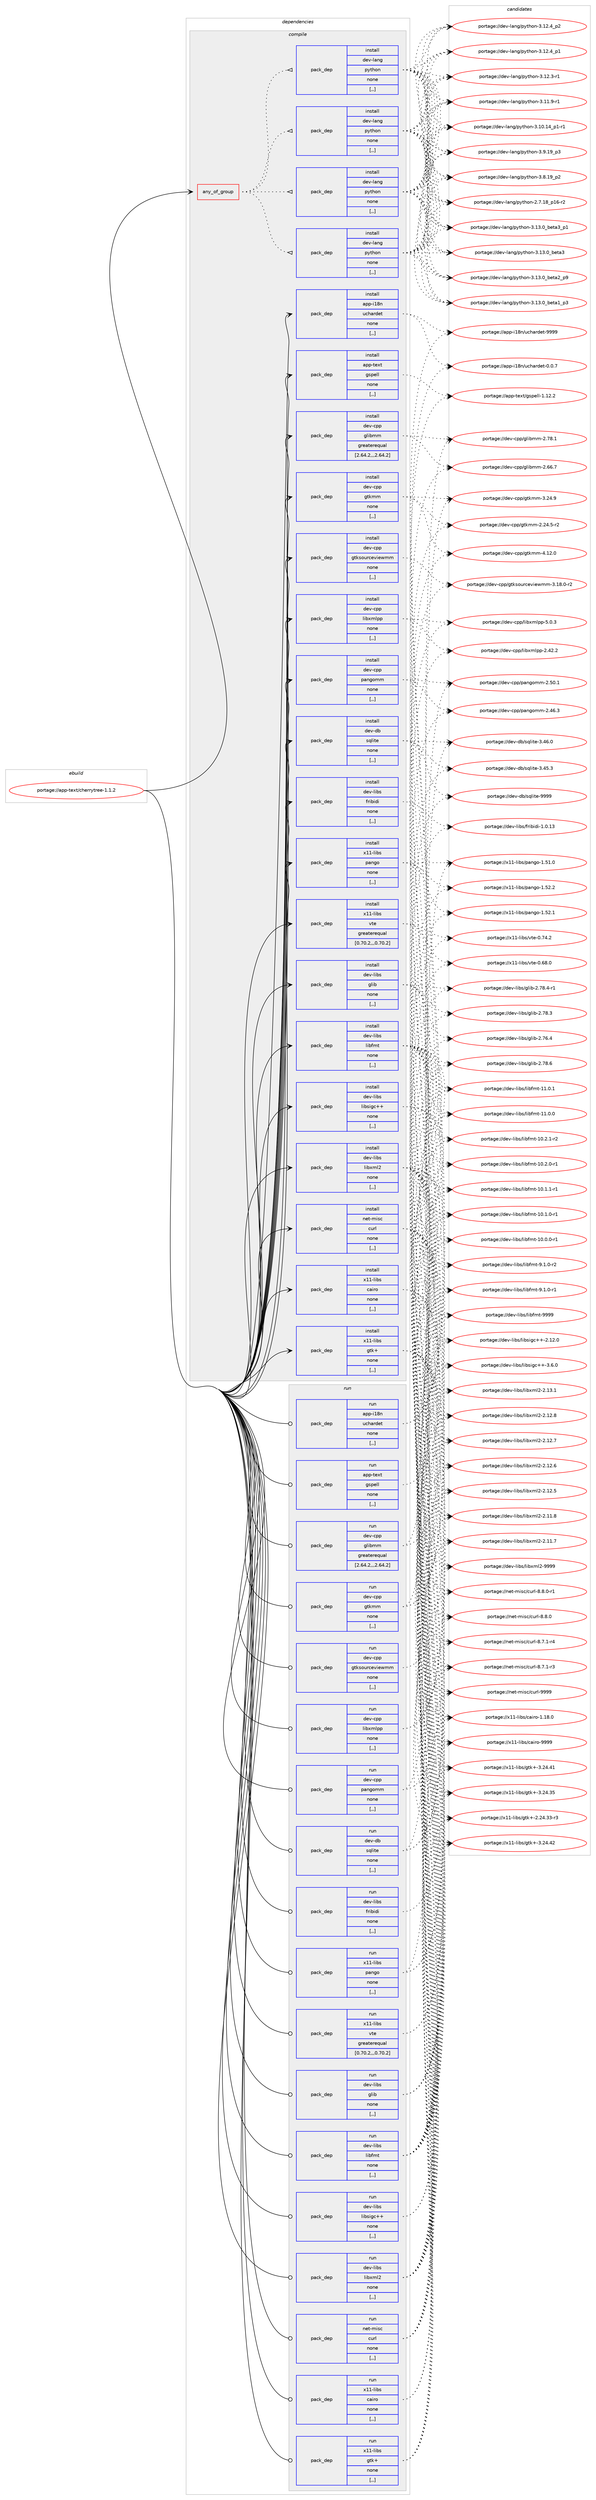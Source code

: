 digraph prolog {

# *************
# Graph options
# *************

newrank=true;
concentrate=true;
compound=true;
graph [rankdir=LR,fontname=Helvetica,fontsize=10,ranksep=1.5];#, ranksep=2.5, nodesep=0.2];
edge  [arrowhead=vee];
node  [fontname=Helvetica,fontsize=10];

# **********
# The ebuild
# **********

subgraph cluster_leftcol {
color=gray;
rank=same;
label=<<i>ebuild</i>>;
id [label="portage://app-text/cherrytree-1.1.2", color=red, width=4, href="../app-text/cherrytree-1.1.2.svg"];
}

# ****************
# The dependencies
# ****************

subgraph cluster_midcol {
color=gray;
label=<<i>dependencies</i>>;
subgraph cluster_compile {
fillcolor="#eeeeee";
style=filled;
label=<<i>compile</i>>;
subgraph any420 {
dependency54161 [label=<<TABLE BORDER="0" CELLBORDER="1" CELLSPACING="0" CELLPADDING="4"><TR><TD CELLPADDING="10">any_of_group</TD></TR></TABLE>>, shape=none, color=red];subgraph pack38880 {
dependency54162 [label=<<TABLE BORDER="0" CELLBORDER="1" CELLSPACING="0" CELLPADDING="4" WIDTH="220"><TR><TD ROWSPAN="6" CELLPADDING="30">pack_dep</TD></TR><TR><TD WIDTH="110">install</TD></TR><TR><TD>dev-lang</TD></TR><TR><TD>python</TD></TR><TR><TD>none</TD></TR><TR><TD>[,,]</TD></TR></TABLE>>, shape=none, color=blue];
}
dependency54161:e -> dependency54162:w [weight=20,style="dotted",arrowhead="oinv"];
subgraph pack38881 {
dependency54163 [label=<<TABLE BORDER="0" CELLBORDER="1" CELLSPACING="0" CELLPADDING="4" WIDTH="220"><TR><TD ROWSPAN="6" CELLPADDING="30">pack_dep</TD></TR><TR><TD WIDTH="110">install</TD></TR><TR><TD>dev-lang</TD></TR><TR><TD>python</TD></TR><TR><TD>none</TD></TR><TR><TD>[,,]</TD></TR></TABLE>>, shape=none, color=blue];
}
dependency54161:e -> dependency54163:w [weight=20,style="dotted",arrowhead="oinv"];
subgraph pack38882 {
dependency54164 [label=<<TABLE BORDER="0" CELLBORDER="1" CELLSPACING="0" CELLPADDING="4" WIDTH="220"><TR><TD ROWSPAN="6" CELLPADDING="30">pack_dep</TD></TR><TR><TD WIDTH="110">install</TD></TR><TR><TD>dev-lang</TD></TR><TR><TD>python</TD></TR><TR><TD>none</TD></TR><TR><TD>[,,]</TD></TR></TABLE>>, shape=none, color=blue];
}
dependency54161:e -> dependency54164:w [weight=20,style="dotted",arrowhead="oinv"];
subgraph pack38883 {
dependency54165 [label=<<TABLE BORDER="0" CELLBORDER="1" CELLSPACING="0" CELLPADDING="4" WIDTH="220"><TR><TD ROWSPAN="6" CELLPADDING="30">pack_dep</TD></TR><TR><TD WIDTH="110">install</TD></TR><TR><TD>dev-lang</TD></TR><TR><TD>python</TD></TR><TR><TD>none</TD></TR><TR><TD>[,,]</TD></TR></TABLE>>, shape=none, color=blue];
}
dependency54161:e -> dependency54165:w [weight=20,style="dotted",arrowhead="oinv"];
}
id:e -> dependency54161:w [weight=20,style="solid",arrowhead="vee"];
subgraph pack38884 {
dependency54166 [label=<<TABLE BORDER="0" CELLBORDER="1" CELLSPACING="0" CELLPADDING="4" WIDTH="220"><TR><TD ROWSPAN="6" CELLPADDING="30">pack_dep</TD></TR><TR><TD WIDTH="110">install</TD></TR><TR><TD>app-i18n</TD></TR><TR><TD>uchardet</TD></TR><TR><TD>none</TD></TR><TR><TD>[,,]</TD></TR></TABLE>>, shape=none, color=blue];
}
id:e -> dependency54166:w [weight=20,style="solid",arrowhead="vee"];
subgraph pack38885 {
dependency54167 [label=<<TABLE BORDER="0" CELLBORDER="1" CELLSPACING="0" CELLPADDING="4" WIDTH="220"><TR><TD ROWSPAN="6" CELLPADDING="30">pack_dep</TD></TR><TR><TD WIDTH="110">install</TD></TR><TR><TD>app-text</TD></TR><TR><TD>gspell</TD></TR><TR><TD>none</TD></TR><TR><TD>[,,]</TD></TR></TABLE>>, shape=none, color=blue];
}
id:e -> dependency54167:w [weight=20,style="solid",arrowhead="vee"];
subgraph pack38886 {
dependency54168 [label=<<TABLE BORDER="0" CELLBORDER="1" CELLSPACING="0" CELLPADDING="4" WIDTH="220"><TR><TD ROWSPAN="6" CELLPADDING="30">pack_dep</TD></TR><TR><TD WIDTH="110">install</TD></TR><TR><TD>dev-cpp</TD></TR><TR><TD>glibmm</TD></TR><TR><TD>greaterequal</TD></TR><TR><TD>[2.64.2,,,2.64.2]</TD></TR></TABLE>>, shape=none, color=blue];
}
id:e -> dependency54168:w [weight=20,style="solid",arrowhead="vee"];
subgraph pack38887 {
dependency54169 [label=<<TABLE BORDER="0" CELLBORDER="1" CELLSPACING="0" CELLPADDING="4" WIDTH="220"><TR><TD ROWSPAN="6" CELLPADDING="30">pack_dep</TD></TR><TR><TD WIDTH="110">install</TD></TR><TR><TD>dev-cpp</TD></TR><TR><TD>gtkmm</TD></TR><TR><TD>none</TD></TR><TR><TD>[,,]</TD></TR></TABLE>>, shape=none, color=blue];
}
id:e -> dependency54169:w [weight=20,style="solid",arrowhead="vee"];
subgraph pack38888 {
dependency54170 [label=<<TABLE BORDER="0" CELLBORDER="1" CELLSPACING="0" CELLPADDING="4" WIDTH="220"><TR><TD ROWSPAN="6" CELLPADDING="30">pack_dep</TD></TR><TR><TD WIDTH="110">install</TD></TR><TR><TD>dev-cpp</TD></TR><TR><TD>gtksourceviewmm</TD></TR><TR><TD>none</TD></TR><TR><TD>[,,]</TD></TR></TABLE>>, shape=none, color=blue];
}
id:e -> dependency54170:w [weight=20,style="solid",arrowhead="vee"];
subgraph pack38889 {
dependency54171 [label=<<TABLE BORDER="0" CELLBORDER="1" CELLSPACING="0" CELLPADDING="4" WIDTH="220"><TR><TD ROWSPAN="6" CELLPADDING="30">pack_dep</TD></TR><TR><TD WIDTH="110">install</TD></TR><TR><TD>dev-cpp</TD></TR><TR><TD>libxmlpp</TD></TR><TR><TD>none</TD></TR><TR><TD>[,,]</TD></TR></TABLE>>, shape=none, color=blue];
}
id:e -> dependency54171:w [weight=20,style="solid",arrowhead="vee"];
subgraph pack38890 {
dependency54172 [label=<<TABLE BORDER="0" CELLBORDER="1" CELLSPACING="0" CELLPADDING="4" WIDTH="220"><TR><TD ROWSPAN="6" CELLPADDING="30">pack_dep</TD></TR><TR><TD WIDTH="110">install</TD></TR><TR><TD>dev-cpp</TD></TR><TR><TD>pangomm</TD></TR><TR><TD>none</TD></TR><TR><TD>[,,]</TD></TR></TABLE>>, shape=none, color=blue];
}
id:e -> dependency54172:w [weight=20,style="solid",arrowhead="vee"];
subgraph pack38891 {
dependency54173 [label=<<TABLE BORDER="0" CELLBORDER="1" CELLSPACING="0" CELLPADDING="4" WIDTH="220"><TR><TD ROWSPAN="6" CELLPADDING="30">pack_dep</TD></TR><TR><TD WIDTH="110">install</TD></TR><TR><TD>dev-db</TD></TR><TR><TD>sqlite</TD></TR><TR><TD>none</TD></TR><TR><TD>[,,]</TD></TR></TABLE>>, shape=none, color=blue];
}
id:e -> dependency54173:w [weight=20,style="solid",arrowhead="vee"];
subgraph pack38892 {
dependency54174 [label=<<TABLE BORDER="0" CELLBORDER="1" CELLSPACING="0" CELLPADDING="4" WIDTH="220"><TR><TD ROWSPAN="6" CELLPADDING="30">pack_dep</TD></TR><TR><TD WIDTH="110">install</TD></TR><TR><TD>dev-libs</TD></TR><TR><TD>fribidi</TD></TR><TR><TD>none</TD></TR><TR><TD>[,,]</TD></TR></TABLE>>, shape=none, color=blue];
}
id:e -> dependency54174:w [weight=20,style="solid",arrowhead="vee"];
subgraph pack38893 {
dependency54175 [label=<<TABLE BORDER="0" CELLBORDER="1" CELLSPACING="0" CELLPADDING="4" WIDTH="220"><TR><TD ROWSPAN="6" CELLPADDING="30">pack_dep</TD></TR><TR><TD WIDTH="110">install</TD></TR><TR><TD>dev-libs</TD></TR><TR><TD>glib</TD></TR><TR><TD>none</TD></TR><TR><TD>[,,]</TD></TR></TABLE>>, shape=none, color=blue];
}
id:e -> dependency54175:w [weight=20,style="solid",arrowhead="vee"];
subgraph pack38894 {
dependency54176 [label=<<TABLE BORDER="0" CELLBORDER="1" CELLSPACING="0" CELLPADDING="4" WIDTH="220"><TR><TD ROWSPAN="6" CELLPADDING="30">pack_dep</TD></TR><TR><TD WIDTH="110">install</TD></TR><TR><TD>dev-libs</TD></TR><TR><TD>libfmt</TD></TR><TR><TD>none</TD></TR><TR><TD>[,,]</TD></TR></TABLE>>, shape=none, color=blue];
}
id:e -> dependency54176:w [weight=20,style="solid",arrowhead="vee"];
subgraph pack38895 {
dependency54177 [label=<<TABLE BORDER="0" CELLBORDER="1" CELLSPACING="0" CELLPADDING="4" WIDTH="220"><TR><TD ROWSPAN="6" CELLPADDING="30">pack_dep</TD></TR><TR><TD WIDTH="110">install</TD></TR><TR><TD>dev-libs</TD></TR><TR><TD>libsigc++</TD></TR><TR><TD>none</TD></TR><TR><TD>[,,]</TD></TR></TABLE>>, shape=none, color=blue];
}
id:e -> dependency54177:w [weight=20,style="solid",arrowhead="vee"];
subgraph pack38896 {
dependency54178 [label=<<TABLE BORDER="0" CELLBORDER="1" CELLSPACING="0" CELLPADDING="4" WIDTH="220"><TR><TD ROWSPAN="6" CELLPADDING="30">pack_dep</TD></TR><TR><TD WIDTH="110">install</TD></TR><TR><TD>dev-libs</TD></TR><TR><TD>libxml2</TD></TR><TR><TD>none</TD></TR><TR><TD>[,,]</TD></TR></TABLE>>, shape=none, color=blue];
}
id:e -> dependency54178:w [weight=20,style="solid",arrowhead="vee"];
subgraph pack38897 {
dependency54179 [label=<<TABLE BORDER="0" CELLBORDER="1" CELLSPACING="0" CELLPADDING="4" WIDTH="220"><TR><TD ROWSPAN="6" CELLPADDING="30">pack_dep</TD></TR><TR><TD WIDTH="110">install</TD></TR><TR><TD>net-misc</TD></TR><TR><TD>curl</TD></TR><TR><TD>none</TD></TR><TR><TD>[,,]</TD></TR></TABLE>>, shape=none, color=blue];
}
id:e -> dependency54179:w [weight=20,style="solid",arrowhead="vee"];
subgraph pack38898 {
dependency54180 [label=<<TABLE BORDER="0" CELLBORDER="1" CELLSPACING="0" CELLPADDING="4" WIDTH="220"><TR><TD ROWSPAN="6" CELLPADDING="30">pack_dep</TD></TR><TR><TD WIDTH="110">install</TD></TR><TR><TD>x11-libs</TD></TR><TR><TD>cairo</TD></TR><TR><TD>none</TD></TR><TR><TD>[,,]</TD></TR></TABLE>>, shape=none, color=blue];
}
id:e -> dependency54180:w [weight=20,style="solid",arrowhead="vee"];
subgraph pack38899 {
dependency54181 [label=<<TABLE BORDER="0" CELLBORDER="1" CELLSPACING="0" CELLPADDING="4" WIDTH="220"><TR><TD ROWSPAN="6" CELLPADDING="30">pack_dep</TD></TR><TR><TD WIDTH="110">install</TD></TR><TR><TD>x11-libs</TD></TR><TR><TD>gtk+</TD></TR><TR><TD>none</TD></TR><TR><TD>[,,]</TD></TR></TABLE>>, shape=none, color=blue];
}
id:e -> dependency54181:w [weight=20,style="solid",arrowhead="vee"];
subgraph pack38900 {
dependency54182 [label=<<TABLE BORDER="0" CELLBORDER="1" CELLSPACING="0" CELLPADDING="4" WIDTH="220"><TR><TD ROWSPAN="6" CELLPADDING="30">pack_dep</TD></TR><TR><TD WIDTH="110">install</TD></TR><TR><TD>x11-libs</TD></TR><TR><TD>pango</TD></TR><TR><TD>none</TD></TR><TR><TD>[,,]</TD></TR></TABLE>>, shape=none, color=blue];
}
id:e -> dependency54182:w [weight=20,style="solid",arrowhead="vee"];
subgraph pack38901 {
dependency54183 [label=<<TABLE BORDER="0" CELLBORDER="1" CELLSPACING="0" CELLPADDING="4" WIDTH="220"><TR><TD ROWSPAN="6" CELLPADDING="30">pack_dep</TD></TR><TR><TD WIDTH="110">install</TD></TR><TR><TD>x11-libs</TD></TR><TR><TD>vte</TD></TR><TR><TD>greaterequal</TD></TR><TR><TD>[0.70.2,,,0.70.2]</TD></TR></TABLE>>, shape=none, color=blue];
}
id:e -> dependency54183:w [weight=20,style="solid",arrowhead="vee"];
}
subgraph cluster_compileandrun {
fillcolor="#eeeeee";
style=filled;
label=<<i>compile and run</i>>;
}
subgraph cluster_run {
fillcolor="#eeeeee";
style=filled;
label=<<i>run</i>>;
subgraph pack38902 {
dependency54184 [label=<<TABLE BORDER="0" CELLBORDER="1" CELLSPACING="0" CELLPADDING="4" WIDTH="220"><TR><TD ROWSPAN="6" CELLPADDING="30">pack_dep</TD></TR><TR><TD WIDTH="110">run</TD></TR><TR><TD>app-i18n</TD></TR><TR><TD>uchardet</TD></TR><TR><TD>none</TD></TR><TR><TD>[,,]</TD></TR></TABLE>>, shape=none, color=blue];
}
id:e -> dependency54184:w [weight=20,style="solid",arrowhead="odot"];
subgraph pack38903 {
dependency54185 [label=<<TABLE BORDER="0" CELLBORDER="1" CELLSPACING="0" CELLPADDING="4" WIDTH="220"><TR><TD ROWSPAN="6" CELLPADDING="30">pack_dep</TD></TR><TR><TD WIDTH="110">run</TD></TR><TR><TD>app-text</TD></TR><TR><TD>gspell</TD></TR><TR><TD>none</TD></TR><TR><TD>[,,]</TD></TR></TABLE>>, shape=none, color=blue];
}
id:e -> dependency54185:w [weight=20,style="solid",arrowhead="odot"];
subgraph pack38904 {
dependency54186 [label=<<TABLE BORDER="0" CELLBORDER="1" CELLSPACING="0" CELLPADDING="4" WIDTH="220"><TR><TD ROWSPAN="6" CELLPADDING="30">pack_dep</TD></TR><TR><TD WIDTH="110">run</TD></TR><TR><TD>dev-cpp</TD></TR><TR><TD>glibmm</TD></TR><TR><TD>greaterequal</TD></TR><TR><TD>[2.64.2,,,2.64.2]</TD></TR></TABLE>>, shape=none, color=blue];
}
id:e -> dependency54186:w [weight=20,style="solid",arrowhead="odot"];
subgraph pack38905 {
dependency54187 [label=<<TABLE BORDER="0" CELLBORDER="1" CELLSPACING="0" CELLPADDING="4" WIDTH="220"><TR><TD ROWSPAN="6" CELLPADDING="30">pack_dep</TD></TR><TR><TD WIDTH="110">run</TD></TR><TR><TD>dev-cpp</TD></TR><TR><TD>gtkmm</TD></TR><TR><TD>none</TD></TR><TR><TD>[,,]</TD></TR></TABLE>>, shape=none, color=blue];
}
id:e -> dependency54187:w [weight=20,style="solid",arrowhead="odot"];
subgraph pack38906 {
dependency54188 [label=<<TABLE BORDER="0" CELLBORDER="1" CELLSPACING="0" CELLPADDING="4" WIDTH="220"><TR><TD ROWSPAN="6" CELLPADDING="30">pack_dep</TD></TR><TR><TD WIDTH="110">run</TD></TR><TR><TD>dev-cpp</TD></TR><TR><TD>gtksourceviewmm</TD></TR><TR><TD>none</TD></TR><TR><TD>[,,]</TD></TR></TABLE>>, shape=none, color=blue];
}
id:e -> dependency54188:w [weight=20,style="solid",arrowhead="odot"];
subgraph pack38907 {
dependency54189 [label=<<TABLE BORDER="0" CELLBORDER="1" CELLSPACING="0" CELLPADDING="4" WIDTH="220"><TR><TD ROWSPAN="6" CELLPADDING="30">pack_dep</TD></TR><TR><TD WIDTH="110">run</TD></TR><TR><TD>dev-cpp</TD></TR><TR><TD>libxmlpp</TD></TR><TR><TD>none</TD></TR><TR><TD>[,,]</TD></TR></TABLE>>, shape=none, color=blue];
}
id:e -> dependency54189:w [weight=20,style="solid",arrowhead="odot"];
subgraph pack38908 {
dependency54190 [label=<<TABLE BORDER="0" CELLBORDER="1" CELLSPACING="0" CELLPADDING="4" WIDTH="220"><TR><TD ROWSPAN="6" CELLPADDING="30">pack_dep</TD></TR><TR><TD WIDTH="110">run</TD></TR><TR><TD>dev-cpp</TD></TR><TR><TD>pangomm</TD></TR><TR><TD>none</TD></TR><TR><TD>[,,]</TD></TR></TABLE>>, shape=none, color=blue];
}
id:e -> dependency54190:w [weight=20,style="solid",arrowhead="odot"];
subgraph pack38909 {
dependency54191 [label=<<TABLE BORDER="0" CELLBORDER="1" CELLSPACING="0" CELLPADDING="4" WIDTH="220"><TR><TD ROWSPAN="6" CELLPADDING="30">pack_dep</TD></TR><TR><TD WIDTH="110">run</TD></TR><TR><TD>dev-db</TD></TR><TR><TD>sqlite</TD></TR><TR><TD>none</TD></TR><TR><TD>[,,]</TD></TR></TABLE>>, shape=none, color=blue];
}
id:e -> dependency54191:w [weight=20,style="solid",arrowhead="odot"];
subgraph pack38910 {
dependency54192 [label=<<TABLE BORDER="0" CELLBORDER="1" CELLSPACING="0" CELLPADDING="4" WIDTH="220"><TR><TD ROWSPAN="6" CELLPADDING="30">pack_dep</TD></TR><TR><TD WIDTH="110">run</TD></TR><TR><TD>dev-libs</TD></TR><TR><TD>fribidi</TD></TR><TR><TD>none</TD></TR><TR><TD>[,,]</TD></TR></TABLE>>, shape=none, color=blue];
}
id:e -> dependency54192:w [weight=20,style="solid",arrowhead="odot"];
subgraph pack38911 {
dependency54193 [label=<<TABLE BORDER="0" CELLBORDER="1" CELLSPACING="0" CELLPADDING="4" WIDTH="220"><TR><TD ROWSPAN="6" CELLPADDING="30">pack_dep</TD></TR><TR><TD WIDTH="110">run</TD></TR><TR><TD>dev-libs</TD></TR><TR><TD>glib</TD></TR><TR><TD>none</TD></TR><TR><TD>[,,]</TD></TR></TABLE>>, shape=none, color=blue];
}
id:e -> dependency54193:w [weight=20,style="solid",arrowhead="odot"];
subgraph pack38912 {
dependency54194 [label=<<TABLE BORDER="0" CELLBORDER="1" CELLSPACING="0" CELLPADDING="4" WIDTH="220"><TR><TD ROWSPAN="6" CELLPADDING="30">pack_dep</TD></TR><TR><TD WIDTH="110">run</TD></TR><TR><TD>dev-libs</TD></TR><TR><TD>libfmt</TD></TR><TR><TD>none</TD></TR><TR><TD>[,,]</TD></TR></TABLE>>, shape=none, color=blue];
}
id:e -> dependency54194:w [weight=20,style="solid",arrowhead="odot"];
subgraph pack38913 {
dependency54195 [label=<<TABLE BORDER="0" CELLBORDER="1" CELLSPACING="0" CELLPADDING="4" WIDTH="220"><TR><TD ROWSPAN="6" CELLPADDING="30">pack_dep</TD></TR><TR><TD WIDTH="110">run</TD></TR><TR><TD>dev-libs</TD></TR><TR><TD>libsigc++</TD></TR><TR><TD>none</TD></TR><TR><TD>[,,]</TD></TR></TABLE>>, shape=none, color=blue];
}
id:e -> dependency54195:w [weight=20,style="solid",arrowhead="odot"];
subgraph pack38914 {
dependency54196 [label=<<TABLE BORDER="0" CELLBORDER="1" CELLSPACING="0" CELLPADDING="4" WIDTH="220"><TR><TD ROWSPAN="6" CELLPADDING="30">pack_dep</TD></TR><TR><TD WIDTH="110">run</TD></TR><TR><TD>dev-libs</TD></TR><TR><TD>libxml2</TD></TR><TR><TD>none</TD></TR><TR><TD>[,,]</TD></TR></TABLE>>, shape=none, color=blue];
}
id:e -> dependency54196:w [weight=20,style="solid",arrowhead="odot"];
subgraph pack38915 {
dependency54197 [label=<<TABLE BORDER="0" CELLBORDER="1" CELLSPACING="0" CELLPADDING="4" WIDTH="220"><TR><TD ROWSPAN="6" CELLPADDING="30">pack_dep</TD></TR><TR><TD WIDTH="110">run</TD></TR><TR><TD>net-misc</TD></TR><TR><TD>curl</TD></TR><TR><TD>none</TD></TR><TR><TD>[,,]</TD></TR></TABLE>>, shape=none, color=blue];
}
id:e -> dependency54197:w [weight=20,style="solid",arrowhead="odot"];
subgraph pack38916 {
dependency54198 [label=<<TABLE BORDER="0" CELLBORDER="1" CELLSPACING="0" CELLPADDING="4" WIDTH="220"><TR><TD ROWSPAN="6" CELLPADDING="30">pack_dep</TD></TR><TR><TD WIDTH="110">run</TD></TR><TR><TD>x11-libs</TD></TR><TR><TD>cairo</TD></TR><TR><TD>none</TD></TR><TR><TD>[,,]</TD></TR></TABLE>>, shape=none, color=blue];
}
id:e -> dependency54198:w [weight=20,style="solid",arrowhead="odot"];
subgraph pack38917 {
dependency54199 [label=<<TABLE BORDER="0" CELLBORDER="1" CELLSPACING="0" CELLPADDING="4" WIDTH="220"><TR><TD ROWSPAN="6" CELLPADDING="30">pack_dep</TD></TR><TR><TD WIDTH="110">run</TD></TR><TR><TD>x11-libs</TD></TR><TR><TD>gtk+</TD></TR><TR><TD>none</TD></TR><TR><TD>[,,]</TD></TR></TABLE>>, shape=none, color=blue];
}
id:e -> dependency54199:w [weight=20,style="solid",arrowhead="odot"];
subgraph pack38918 {
dependency54200 [label=<<TABLE BORDER="0" CELLBORDER="1" CELLSPACING="0" CELLPADDING="4" WIDTH="220"><TR><TD ROWSPAN="6" CELLPADDING="30">pack_dep</TD></TR><TR><TD WIDTH="110">run</TD></TR><TR><TD>x11-libs</TD></TR><TR><TD>pango</TD></TR><TR><TD>none</TD></TR><TR><TD>[,,]</TD></TR></TABLE>>, shape=none, color=blue];
}
id:e -> dependency54200:w [weight=20,style="solid",arrowhead="odot"];
subgraph pack38919 {
dependency54201 [label=<<TABLE BORDER="0" CELLBORDER="1" CELLSPACING="0" CELLPADDING="4" WIDTH="220"><TR><TD ROWSPAN="6" CELLPADDING="30">pack_dep</TD></TR><TR><TD WIDTH="110">run</TD></TR><TR><TD>x11-libs</TD></TR><TR><TD>vte</TD></TR><TR><TD>greaterequal</TD></TR><TR><TD>[0.70.2,,,0.70.2]</TD></TR></TABLE>>, shape=none, color=blue];
}
id:e -> dependency54201:w [weight=20,style="solid",arrowhead="odot"];
}
}

# **************
# The candidates
# **************

subgraph cluster_choices {
rank=same;
color=gray;
label=<<i>candidates</i>>;

subgraph choice38880 {
color=black;
nodesep=1;
choice10010111845108971101034711212111610411111045514649514648959810111697519511249 [label="portage://dev-lang/python-3.13.0_beta3_p1", color=red, width=4,href="../dev-lang/python-3.13.0_beta3_p1.svg"];
choice1001011184510897110103471121211161041111104551464951464895981011169751 [label="portage://dev-lang/python-3.13.0_beta3", color=red, width=4,href="../dev-lang/python-3.13.0_beta3.svg"];
choice10010111845108971101034711212111610411111045514649514648959810111697509511257 [label="portage://dev-lang/python-3.13.0_beta2_p9", color=red, width=4,href="../dev-lang/python-3.13.0_beta2_p9.svg"];
choice10010111845108971101034711212111610411111045514649514648959810111697499511251 [label="portage://dev-lang/python-3.13.0_beta1_p3", color=red, width=4,href="../dev-lang/python-3.13.0_beta1_p3.svg"];
choice100101118451089711010347112121116104111110455146495046529511250 [label="portage://dev-lang/python-3.12.4_p2", color=red, width=4,href="../dev-lang/python-3.12.4_p2.svg"];
choice100101118451089711010347112121116104111110455146495046529511249 [label="portage://dev-lang/python-3.12.4_p1", color=red, width=4,href="../dev-lang/python-3.12.4_p1.svg"];
choice100101118451089711010347112121116104111110455146495046514511449 [label="portage://dev-lang/python-3.12.3-r1", color=red, width=4,href="../dev-lang/python-3.12.3-r1.svg"];
choice100101118451089711010347112121116104111110455146494946574511449 [label="portage://dev-lang/python-3.11.9-r1", color=red, width=4,href="../dev-lang/python-3.11.9-r1.svg"];
choice100101118451089711010347112121116104111110455146494846495295112494511449 [label="portage://dev-lang/python-3.10.14_p1-r1", color=red, width=4,href="../dev-lang/python-3.10.14_p1-r1.svg"];
choice100101118451089711010347112121116104111110455146574649579511251 [label="portage://dev-lang/python-3.9.19_p3", color=red, width=4,href="../dev-lang/python-3.9.19_p3.svg"];
choice100101118451089711010347112121116104111110455146564649579511250 [label="portage://dev-lang/python-3.8.19_p2", color=red, width=4,href="../dev-lang/python-3.8.19_p2.svg"];
choice100101118451089711010347112121116104111110455046554649569511249544511450 [label="portage://dev-lang/python-2.7.18_p16-r2", color=red, width=4,href="../dev-lang/python-2.7.18_p16-r2.svg"];
dependency54162:e -> choice10010111845108971101034711212111610411111045514649514648959810111697519511249:w [style=dotted,weight="100"];
dependency54162:e -> choice1001011184510897110103471121211161041111104551464951464895981011169751:w [style=dotted,weight="100"];
dependency54162:e -> choice10010111845108971101034711212111610411111045514649514648959810111697509511257:w [style=dotted,weight="100"];
dependency54162:e -> choice10010111845108971101034711212111610411111045514649514648959810111697499511251:w [style=dotted,weight="100"];
dependency54162:e -> choice100101118451089711010347112121116104111110455146495046529511250:w [style=dotted,weight="100"];
dependency54162:e -> choice100101118451089711010347112121116104111110455146495046529511249:w [style=dotted,weight="100"];
dependency54162:e -> choice100101118451089711010347112121116104111110455146495046514511449:w [style=dotted,weight="100"];
dependency54162:e -> choice100101118451089711010347112121116104111110455146494946574511449:w [style=dotted,weight="100"];
dependency54162:e -> choice100101118451089711010347112121116104111110455146494846495295112494511449:w [style=dotted,weight="100"];
dependency54162:e -> choice100101118451089711010347112121116104111110455146574649579511251:w [style=dotted,weight="100"];
dependency54162:e -> choice100101118451089711010347112121116104111110455146564649579511250:w [style=dotted,weight="100"];
dependency54162:e -> choice100101118451089711010347112121116104111110455046554649569511249544511450:w [style=dotted,weight="100"];
}
subgraph choice38881 {
color=black;
nodesep=1;
choice10010111845108971101034711212111610411111045514649514648959810111697519511249 [label="portage://dev-lang/python-3.13.0_beta3_p1", color=red, width=4,href="../dev-lang/python-3.13.0_beta3_p1.svg"];
choice1001011184510897110103471121211161041111104551464951464895981011169751 [label="portage://dev-lang/python-3.13.0_beta3", color=red, width=4,href="../dev-lang/python-3.13.0_beta3.svg"];
choice10010111845108971101034711212111610411111045514649514648959810111697509511257 [label="portage://dev-lang/python-3.13.0_beta2_p9", color=red, width=4,href="../dev-lang/python-3.13.0_beta2_p9.svg"];
choice10010111845108971101034711212111610411111045514649514648959810111697499511251 [label="portage://dev-lang/python-3.13.0_beta1_p3", color=red, width=4,href="../dev-lang/python-3.13.0_beta1_p3.svg"];
choice100101118451089711010347112121116104111110455146495046529511250 [label="portage://dev-lang/python-3.12.4_p2", color=red, width=4,href="../dev-lang/python-3.12.4_p2.svg"];
choice100101118451089711010347112121116104111110455146495046529511249 [label="portage://dev-lang/python-3.12.4_p1", color=red, width=4,href="../dev-lang/python-3.12.4_p1.svg"];
choice100101118451089711010347112121116104111110455146495046514511449 [label="portage://dev-lang/python-3.12.3-r1", color=red, width=4,href="../dev-lang/python-3.12.3-r1.svg"];
choice100101118451089711010347112121116104111110455146494946574511449 [label="portage://dev-lang/python-3.11.9-r1", color=red, width=4,href="../dev-lang/python-3.11.9-r1.svg"];
choice100101118451089711010347112121116104111110455146494846495295112494511449 [label="portage://dev-lang/python-3.10.14_p1-r1", color=red, width=4,href="../dev-lang/python-3.10.14_p1-r1.svg"];
choice100101118451089711010347112121116104111110455146574649579511251 [label="portage://dev-lang/python-3.9.19_p3", color=red, width=4,href="../dev-lang/python-3.9.19_p3.svg"];
choice100101118451089711010347112121116104111110455146564649579511250 [label="portage://dev-lang/python-3.8.19_p2", color=red, width=4,href="../dev-lang/python-3.8.19_p2.svg"];
choice100101118451089711010347112121116104111110455046554649569511249544511450 [label="portage://dev-lang/python-2.7.18_p16-r2", color=red, width=4,href="../dev-lang/python-2.7.18_p16-r2.svg"];
dependency54163:e -> choice10010111845108971101034711212111610411111045514649514648959810111697519511249:w [style=dotted,weight="100"];
dependency54163:e -> choice1001011184510897110103471121211161041111104551464951464895981011169751:w [style=dotted,weight="100"];
dependency54163:e -> choice10010111845108971101034711212111610411111045514649514648959810111697509511257:w [style=dotted,weight="100"];
dependency54163:e -> choice10010111845108971101034711212111610411111045514649514648959810111697499511251:w [style=dotted,weight="100"];
dependency54163:e -> choice100101118451089711010347112121116104111110455146495046529511250:w [style=dotted,weight="100"];
dependency54163:e -> choice100101118451089711010347112121116104111110455146495046529511249:w [style=dotted,weight="100"];
dependency54163:e -> choice100101118451089711010347112121116104111110455146495046514511449:w [style=dotted,weight="100"];
dependency54163:e -> choice100101118451089711010347112121116104111110455146494946574511449:w [style=dotted,weight="100"];
dependency54163:e -> choice100101118451089711010347112121116104111110455146494846495295112494511449:w [style=dotted,weight="100"];
dependency54163:e -> choice100101118451089711010347112121116104111110455146574649579511251:w [style=dotted,weight="100"];
dependency54163:e -> choice100101118451089711010347112121116104111110455146564649579511250:w [style=dotted,weight="100"];
dependency54163:e -> choice100101118451089711010347112121116104111110455046554649569511249544511450:w [style=dotted,weight="100"];
}
subgraph choice38882 {
color=black;
nodesep=1;
choice10010111845108971101034711212111610411111045514649514648959810111697519511249 [label="portage://dev-lang/python-3.13.0_beta3_p1", color=red, width=4,href="../dev-lang/python-3.13.0_beta3_p1.svg"];
choice1001011184510897110103471121211161041111104551464951464895981011169751 [label="portage://dev-lang/python-3.13.0_beta3", color=red, width=4,href="../dev-lang/python-3.13.0_beta3.svg"];
choice10010111845108971101034711212111610411111045514649514648959810111697509511257 [label="portage://dev-lang/python-3.13.0_beta2_p9", color=red, width=4,href="../dev-lang/python-3.13.0_beta2_p9.svg"];
choice10010111845108971101034711212111610411111045514649514648959810111697499511251 [label="portage://dev-lang/python-3.13.0_beta1_p3", color=red, width=4,href="../dev-lang/python-3.13.0_beta1_p3.svg"];
choice100101118451089711010347112121116104111110455146495046529511250 [label="portage://dev-lang/python-3.12.4_p2", color=red, width=4,href="../dev-lang/python-3.12.4_p2.svg"];
choice100101118451089711010347112121116104111110455146495046529511249 [label="portage://dev-lang/python-3.12.4_p1", color=red, width=4,href="../dev-lang/python-3.12.4_p1.svg"];
choice100101118451089711010347112121116104111110455146495046514511449 [label="portage://dev-lang/python-3.12.3-r1", color=red, width=4,href="../dev-lang/python-3.12.3-r1.svg"];
choice100101118451089711010347112121116104111110455146494946574511449 [label="portage://dev-lang/python-3.11.9-r1", color=red, width=4,href="../dev-lang/python-3.11.9-r1.svg"];
choice100101118451089711010347112121116104111110455146494846495295112494511449 [label="portage://dev-lang/python-3.10.14_p1-r1", color=red, width=4,href="../dev-lang/python-3.10.14_p1-r1.svg"];
choice100101118451089711010347112121116104111110455146574649579511251 [label="portage://dev-lang/python-3.9.19_p3", color=red, width=4,href="../dev-lang/python-3.9.19_p3.svg"];
choice100101118451089711010347112121116104111110455146564649579511250 [label="portage://dev-lang/python-3.8.19_p2", color=red, width=4,href="../dev-lang/python-3.8.19_p2.svg"];
choice100101118451089711010347112121116104111110455046554649569511249544511450 [label="portage://dev-lang/python-2.7.18_p16-r2", color=red, width=4,href="../dev-lang/python-2.7.18_p16-r2.svg"];
dependency54164:e -> choice10010111845108971101034711212111610411111045514649514648959810111697519511249:w [style=dotted,weight="100"];
dependency54164:e -> choice1001011184510897110103471121211161041111104551464951464895981011169751:w [style=dotted,weight="100"];
dependency54164:e -> choice10010111845108971101034711212111610411111045514649514648959810111697509511257:w [style=dotted,weight="100"];
dependency54164:e -> choice10010111845108971101034711212111610411111045514649514648959810111697499511251:w [style=dotted,weight="100"];
dependency54164:e -> choice100101118451089711010347112121116104111110455146495046529511250:w [style=dotted,weight="100"];
dependency54164:e -> choice100101118451089711010347112121116104111110455146495046529511249:w [style=dotted,weight="100"];
dependency54164:e -> choice100101118451089711010347112121116104111110455146495046514511449:w [style=dotted,weight="100"];
dependency54164:e -> choice100101118451089711010347112121116104111110455146494946574511449:w [style=dotted,weight="100"];
dependency54164:e -> choice100101118451089711010347112121116104111110455146494846495295112494511449:w [style=dotted,weight="100"];
dependency54164:e -> choice100101118451089711010347112121116104111110455146574649579511251:w [style=dotted,weight="100"];
dependency54164:e -> choice100101118451089711010347112121116104111110455146564649579511250:w [style=dotted,weight="100"];
dependency54164:e -> choice100101118451089711010347112121116104111110455046554649569511249544511450:w [style=dotted,weight="100"];
}
subgraph choice38883 {
color=black;
nodesep=1;
choice10010111845108971101034711212111610411111045514649514648959810111697519511249 [label="portage://dev-lang/python-3.13.0_beta3_p1", color=red, width=4,href="../dev-lang/python-3.13.0_beta3_p1.svg"];
choice1001011184510897110103471121211161041111104551464951464895981011169751 [label="portage://dev-lang/python-3.13.0_beta3", color=red, width=4,href="../dev-lang/python-3.13.0_beta3.svg"];
choice10010111845108971101034711212111610411111045514649514648959810111697509511257 [label="portage://dev-lang/python-3.13.0_beta2_p9", color=red, width=4,href="../dev-lang/python-3.13.0_beta2_p9.svg"];
choice10010111845108971101034711212111610411111045514649514648959810111697499511251 [label="portage://dev-lang/python-3.13.0_beta1_p3", color=red, width=4,href="../dev-lang/python-3.13.0_beta1_p3.svg"];
choice100101118451089711010347112121116104111110455146495046529511250 [label="portage://dev-lang/python-3.12.4_p2", color=red, width=4,href="../dev-lang/python-3.12.4_p2.svg"];
choice100101118451089711010347112121116104111110455146495046529511249 [label="portage://dev-lang/python-3.12.4_p1", color=red, width=4,href="../dev-lang/python-3.12.4_p1.svg"];
choice100101118451089711010347112121116104111110455146495046514511449 [label="portage://dev-lang/python-3.12.3-r1", color=red, width=4,href="../dev-lang/python-3.12.3-r1.svg"];
choice100101118451089711010347112121116104111110455146494946574511449 [label="portage://dev-lang/python-3.11.9-r1", color=red, width=4,href="../dev-lang/python-3.11.9-r1.svg"];
choice100101118451089711010347112121116104111110455146494846495295112494511449 [label="portage://dev-lang/python-3.10.14_p1-r1", color=red, width=4,href="../dev-lang/python-3.10.14_p1-r1.svg"];
choice100101118451089711010347112121116104111110455146574649579511251 [label="portage://dev-lang/python-3.9.19_p3", color=red, width=4,href="../dev-lang/python-3.9.19_p3.svg"];
choice100101118451089711010347112121116104111110455146564649579511250 [label="portage://dev-lang/python-3.8.19_p2", color=red, width=4,href="../dev-lang/python-3.8.19_p2.svg"];
choice100101118451089711010347112121116104111110455046554649569511249544511450 [label="portage://dev-lang/python-2.7.18_p16-r2", color=red, width=4,href="../dev-lang/python-2.7.18_p16-r2.svg"];
dependency54165:e -> choice10010111845108971101034711212111610411111045514649514648959810111697519511249:w [style=dotted,weight="100"];
dependency54165:e -> choice1001011184510897110103471121211161041111104551464951464895981011169751:w [style=dotted,weight="100"];
dependency54165:e -> choice10010111845108971101034711212111610411111045514649514648959810111697509511257:w [style=dotted,weight="100"];
dependency54165:e -> choice10010111845108971101034711212111610411111045514649514648959810111697499511251:w [style=dotted,weight="100"];
dependency54165:e -> choice100101118451089711010347112121116104111110455146495046529511250:w [style=dotted,weight="100"];
dependency54165:e -> choice100101118451089711010347112121116104111110455146495046529511249:w [style=dotted,weight="100"];
dependency54165:e -> choice100101118451089711010347112121116104111110455146495046514511449:w [style=dotted,weight="100"];
dependency54165:e -> choice100101118451089711010347112121116104111110455146494946574511449:w [style=dotted,weight="100"];
dependency54165:e -> choice100101118451089711010347112121116104111110455146494846495295112494511449:w [style=dotted,weight="100"];
dependency54165:e -> choice100101118451089711010347112121116104111110455146574649579511251:w [style=dotted,weight="100"];
dependency54165:e -> choice100101118451089711010347112121116104111110455146564649579511250:w [style=dotted,weight="100"];
dependency54165:e -> choice100101118451089711010347112121116104111110455046554649569511249544511450:w [style=dotted,weight="100"];
}
subgraph choice38884 {
color=black;
nodesep=1;
choice971121124510549561104711799104971141001011164557575757 [label="portage://app-i18n/uchardet-9999", color=red, width=4,href="../app-i18n/uchardet-9999.svg"];
choice97112112451054956110471179910497114100101116454846484655 [label="portage://app-i18n/uchardet-0.0.7", color=red, width=4,href="../app-i18n/uchardet-0.0.7.svg"];
dependency54166:e -> choice971121124510549561104711799104971141001011164557575757:w [style=dotted,weight="100"];
dependency54166:e -> choice97112112451054956110471179910497114100101116454846484655:w [style=dotted,weight="100"];
}
subgraph choice38885 {
color=black;
nodesep=1;
choice97112112451161011201164710311511210110810845494649504650 [label="portage://app-text/gspell-1.12.2", color=red, width=4,href="../app-text/gspell-1.12.2.svg"];
dependency54167:e -> choice97112112451161011201164710311511210110810845494649504650:w [style=dotted,weight="100"];
}
subgraph choice38886 {
color=black;
nodesep=1;
choice1001011184599112112471031081059810910945504655564649 [label="portage://dev-cpp/glibmm-2.78.1", color=red, width=4,href="../dev-cpp/glibmm-2.78.1.svg"];
choice1001011184599112112471031081059810910945504654544655 [label="portage://dev-cpp/glibmm-2.66.7", color=red, width=4,href="../dev-cpp/glibmm-2.66.7.svg"];
dependency54168:e -> choice1001011184599112112471031081059810910945504655564649:w [style=dotted,weight="100"];
dependency54168:e -> choice1001011184599112112471031081059810910945504654544655:w [style=dotted,weight="100"];
}
subgraph choice38887 {
color=black;
nodesep=1;
choice10010111845991121124710311610710910945524649504648 [label="portage://dev-cpp/gtkmm-4.12.0", color=red, width=4,href="../dev-cpp/gtkmm-4.12.0.svg"];
choice10010111845991121124710311610710910945514650524657 [label="portage://dev-cpp/gtkmm-3.24.9", color=red, width=4,href="../dev-cpp/gtkmm-3.24.9.svg"];
choice100101118459911211247103116107109109455046505246534511450 [label="portage://dev-cpp/gtkmm-2.24.5-r2", color=red, width=4,href="../dev-cpp/gtkmm-2.24.5-r2.svg"];
dependency54169:e -> choice10010111845991121124710311610710910945524649504648:w [style=dotted,weight="100"];
dependency54169:e -> choice10010111845991121124710311610710910945514650524657:w [style=dotted,weight="100"];
dependency54169:e -> choice100101118459911211247103116107109109455046505246534511450:w [style=dotted,weight="100"];
}
subgraph choice38888 {
color=black;
nodesep=1;
choice10010111845991121124710311610711511111711499101118105101119109109455146495646484511450 [label="portage://dev-cpp/gtksourceviewmm-3.18.0-r2", color=red, width=4,href="../dev-cpp/gtksourceviewmm-3.18.0-r2.svg"];
dependency54170:e -> choice10010111845991121124710311610711511111711499101118105101119109109455146495646484511450:w [style=dotted,weight="100"];
}
subgraph choice38889 {
color=black;
nodesep=1;
choice10010111845991121124710810598120109108112112455346484651 [label="portage://dev-cpp/libxmlpp-5.0.3", color=red, width=4,href="../dev-cpp/libxmlpp-5.0.3.svg"];
choice1001011184599112112471081059812010910811211245504652504650 [label="portage://dev-cpp/libxmlpp-2.42.2", color=red, width=4,href="../dev-cpp/libxmlpp-2.42.2.svg"];
dependency54171:e -> choice10010111845991121124710810598120109108112112455346484651:w [style=dotted,weight="100"];
dependency54171:e -> choice1001011184599112112471081059812010910811211245504652504650:w [style=dotted,weight="100"];
}
subgraph choice38890 {
color=black;
nodesep=1;
choice1001011184599112112471129711010311110910945504653484649 [label="portage://dev-cpp/pangomm-2.50.1", color=red, width=4,href="../dev-cpp/pangomm-2.50.1.svg"];
choice1001011184599112112471129711010311110910945504652544651 [label="portage://dev-cpp/pangomm-2.46.3", color=red, width=4,href="../dev-cpp/pangomm-2.46.3.svg"];
dependency54172:e -> choice1001011184599112112471129711010311110910945504653484649:w [style=dotted,weight="100"];
dependency54172:e -> choice1001011184599112112471129711010311110910945504652544651:w [style=dotted,weight="100"];
}
subgraph choice38891 {
color=black;
nodesep=1;
choice1001011184510098471151131081051161014557575757 [label="portage://dev-db/sqlite-9999", color=red, width=4,href="../dev-db/sqlite-9999.svg"];
choice10010111845100984711511310810511610145514652544648 [label="portage://dev-db/sqlite-3.46.0", color=red, width=4,href="../dev-db/sqlite-3.46.0.svg"];
choice10010111845100984711511310810511610145514652534651 [label="portage://dev-db/sqlite-3.45.3", color=red, width=4,href="../dev-db/sqlite-3.45.3.svg"];
dependency54173:e -> choice1001011184510098471151131081051161014557575757:w [style=dotted,weight="100"];
dependency54173:e -> choice10010111845100984711511310810511610145514652544648:w [style=dotted,weight="100"];
dependency54173:e -> choice10010111845100984711511310810511610145514652534651:w [style=dotted,weight="100"];
}
subgraph choice38892 {
color=black;
nodesep=1;
choice1001011184510810598115471021141059810510010545494648464951 [label="portage://dev-libs/fribidi-1.0.13", color=red, width=4,href="../dev-libs/fribidi-1.0.13.svg"];
dependency54174:e -> choice1001011184510810598115471021141059810510010545494648464951:w [style=dotted,weight="100"];
}
subgraph choice38893 {
color=black;
nodesep=1;
choice1001011184510810598115471031081059845504655564654 [label="portage://dev-libs/glib-2.78.6", color=red, width=4,href="../dev-libs/glib-2.78.6.svg"];
choice10010111845108105981154710310810598455046555646524511449 [label="portage://dev-libs/glib-2.78.4-r1", color=red, width=4,href="../dev-libs/glib-2.78.4-r1.svg"];
choice1001011184510810598115471031081059845504655564651 [label="portage://dev-libs/glib-2.78.3", color=red, width=4,href="../dev-libs/glib-2.78.3.svg"];
choice1001011184510810598115471031081059845504655544652 [label="portage://dev-libs/glib-2.76.4", color=red, width=4,href="../dev-libs/glib-2.76.4.svg"];
dependency54175:e -> choice1001011184510810598115471031081059845504655564654:w [style=dotted,weight="100"];
dependency54175:e -> choice10010111845108105981154710310810598455046555646524511449:w [style=dotted,weight="100"];
dependency54175:e -> choice1001011184510810598115471031081059845504655564651:w [style=dotted,weight="100"];
dependency54175:e -> choice1001011184510810598115471031081059845504655544652:w [style=dotted,weight="100"];
}
subgraph choice38894 {
color=black;
nodesep=1;
choice100101118451081059811547108105981021091164557575757 [label="portage://dev-libs/libfmt-9999", color=red, width=4,href="../dev-libs/libfmt-9999.svg"];
choice1001011184510810598115471081059810210911645494946484649 [label="portage://dev-libs/libfmt-11.0.1", color=red, width=4,href="../dev-libs/libfmt-11.0.1.svg"];
choice1001011184510810598115471081059810210911645494946484648 [label="portage://dev-libs/libfmt-11.0.0", color=red, width=4,href="../dev-libs/libfmt-11.0.0.svg"];
choice10010111845108105981154710810598102109116454948465046494511450 [label="portage://dev-libs/libfmt-10.2.1-r2", color=red, width=4,href="../dev-libs/libfmt-10.2.1-r2.svg"];
choice10010111845108105981154710810598102109116454948465046484511449 [label="portage://dev-libs/libfmt-10.2.0-r1", color=red, width=4,href="../dev-libs/libfmt-10.2.0-r1.svg"];
choice10010111845108105981154710810598102109116454948464946494511449 [label="portage://dev-libs/libfmt-10.1.1-r1", color=red, width=4,href="../dev-libs/libfmt-10.1.1-r1.svg"];
choice10010111845108105981154710810598102109116454948464946484511449 [label="portage://dev-libs/libfmt-10.1.0-r1", color=red, width=4,href="../dev-libs/libfmt-10.1.0-r1.svg"];
choice10010111845108105981154710810598102109116454948464846484511449 [label="portage://dev-libs/libfmt-10.0.0-r1", color=red, width=4,href="../dev-libs/libfmt-10.0.0-r1.svg"];
choice100101118451081059811547108105981021091164557464946484511450 [label="portage://dev-libs/libfmt-9.1.0-r2", color=red, width=4,href="../dev-libs/libfmt-9.1.0-r2.svg"];
choice100101118451081059811547108105981021091164557464946484511449 [label="portage://dev-libs/libfmt-9.1.0-r1", color=red, width=4,href="../dev-libs/libfmt-9.1.0-r1.svg"];
dependency54176:e -> choice100101118451081059811547108105981021091164557575757:w [style=dotted,weight="100"];
dependency54176:e -> choice1001011184510810598115471081059810210911645494946484649:w [style=dotted,weight="100"];
dependency54176:e -> choice1001011184510810598115471081059810210911645494946484648:w [style=dotted,weight="100"];
dependency54176:e -> choice10010111845108105981154710810598102109116454948465046494511450:w [style=dotted,weight="100"];
dependency54176:e -> choice10010111845108105981154710810598102109116454948465046484511449:w [style=dotted,weight="100"];
dependency54176:e -> choice10010111845108105981154710810598102109116454948464946494511449:w [style=dotted,weight="100"];
dependency54176:e -> choice10010111845108105981154710810598102109116454948464946484511449:w [style=dotted,weight="100"];
dependency54176:e -> choice10010111845108105981154710810598102109116454948464846484511449:w [style=dotted,weight="100"];
dependency54176:e -> choice100101118451081059811547108105981021091164557464946484511450:w [style=dotted,weight="100"];
dependency54176:e -> choice100101118451081059811547108105981021091164557464946484511449:w [style=dotted,weight="100"];
}
subgraph choice38895 {
color=black;
nodesep=1;
choice10010111845108105981154710810598115105103994343455146544648 [label="portage://dev-libs/libsigc++-3.6.0", color=red, width=4,href="../dev-libs/libsigc++-3.6.0.svg"];
choice1001011184510810598115471081059811510510399434345504649504648 [label="portage://dev-libs/libsigc++-2.12.0", color=red, width=4,href="../dev-libs/libsigc++-2.12.0.svg"];
dependency54177:e -> choice10010111845108105981154710810598115105103994343455146544648:w [style=dotted,weight="100"];
dependency54177:e -> choice1001011184510810598115471081059811510510399434345504649504648:w [style=dotted,weight="100"];
}
subgraph choice38896 {
color=black;
nodesep=1;
choice10010111845108105981154710810598120109108504557575757 [label="portage://dev-libs/libxml2-9999", color=red, width=4,href="../dev-libs/libxml2-9999.svg"];
choice100101118451081059811547108105981201091085045504649514649 [label="portage://dev-libs/libxml2-2.13.1", color=red, width=4,href="../dev-libs/libxml2-2.13.1.svg"];
choice100101118451081059811547108105981201091085045504649504656 [label="portage://dev-libs/libxml2-2.12.8", color=red, width=4,href="../dev-libs/libxml2-2.12.8.svg"];
choice100101118451081059811547108105981201091085045504649504655 [label="portage://dev-libs/libxml2-2.12.7", color=red, width=4,href="../dev-libs/libxml2-2.12.7.svg"];
choice100101118451081059811547108105981201091085045504649504654 [label="portage://dev-libs/libxml2-2.12.6", color=red, width=4,href="../dev-libs/libxml2-2.12.6.svg"];
choice100101118451081059811547108105981201091085045504649504653 [label="portage://dev-libs/libxml2-2.12.5", color=red, width=4,href="../dev-libs/libxml2-2.12.5.svg"];
choice100101118451081059811547108105981201091085045504649494656 [label="portage://dev-libs/libxml2-2.11.8", color=red, width=4,href="../dev-libs/libxml2-2.11.8.svg"];
choice100101118451081059811547108105981201091085045504649494655 [label="portage://dev-libs/libxml2-2.11.7", color=red, width=4,href="../dev-libs/libxml2-2.11.7.svg"];
dependency54178:e -> choice10010111845108105981154710810598120109108504557575757:w [style=dotted,weight="100"];
dependency54178:e -> choice100101118451081059811547108105981201091085045504649514649:w [style=dotted,weight="100"];
dependency54178:e -> choice100101118451081059811547108105981201091085045504649504656:w [style=dotted,weight="100"];
dependency54178:e -> choice100101118451081059811547108105981201091085045504649504655:w [style=dotted,weight="100"];
dependency54178:e -> choice100101118451081059811547108105981201091085045504649504654:w [style=dotted,weight="100"];
dependency54178:e -> choice100101118451081059811547108105981201091085045504649504653:w [style=dotted,weight="100"];
dependency54178:e -> choice100101118451081059811547108105981201091085045504649494656:w [style=dotted,weight="100"];
dependency54178:e -> choice100101118451081059811547108105981201091085045504649494655:w [style=dotted,weight="100"];
}
subgraph choice38897 {
color=black;
nodesep=1;
choice110101116451091051159947991171141084557575757 [label="portage://net-misc/curl-9999", color=red, width=4,href="../net-misc/curl-9999.svg"];
choice110101116451091051159947991171141084556465646484511449 [label="portage://net-misc/curl-8.8.0-r1", color=red, width=4,href="../net-misc/curl-8.8.0-r1.svg"];
choice11010111645109105115994799117114108455646564648 [label="portage://net-misc/curl-8.8.0", color=red, width=4,href="../net-misc/curl-8.8.0.svg"];
choice110101116451091051159947991171141084556465546494511452 [label="portage://net-misc/curl-8.7.1-r4", color=red, width=4,href="../net-misc/curl-8.7.1-r4.svg"];
choice110101116451091051159947991171141084556465546494511451 [label="portage://net-misc/curl-8.7.1-r3", color=red, width=4,href="../net-misc/curl-8.7.1-r3.svg"];
dependency54179:e -> choice110101116451091051159947991171141084557575757:w [style=dotted,weight="100"];
dependency54179:e -> choice110101116451091051159947991171141084556465646484511449:w [style=dotted,weight="100"];
dependency54179:e -> choice11010111645109105115994799117114108455646564648:w [style=dotted,weight="100"];
dependency54179:e -> choice110101116451091051159947991171141084556465546494511452:w [style=dotted,weight="100"];
dependency54179:e -> choice110101116451091051159947991171141084556465546494511451:w [style=dotted,weight="100"];
}
subgraph choice38898 {
color=black;
nodesep=1;
choice120494945108105981154799971051141114557575757 [label="portage://x11-libs/cairo-9999", color=red, width=4,href="../x11-libs/cairo-9999.svg"];
choice1204949451081059811547999710511411145494649564648 [label="portage://x11-libs/cairo-1.18.0", color=red, width=4,href="../x11-libs/cairo-1.18.0.svg"];
dependency54180:e -> choice120494945108105981154799971051141114557575757:w [style=dotted,weight="100"];
dependency54180:e -> choice1204949451081059811547999710511411145494649564648:w [style=dotted,weight="100"];
}
subgraph choice38899 {
color=black;
nodesep=1;
choice1204949451081059811547103116107434551465052465250 [label="portage://x11-libs/gtk+-3.24.42", color=red, width=4,href="../x11-libs/gtk+-3.24.42.svg"];
choice1204949451081059811547103116107434551465052465249 [label="portage://x11-libs/gtk+-3.24.41", color=red, width=4,href="../x11-libs/gtk+-3.24.41.svg"];
choice1204949451081059811547103116107434551465052465153 [label="portage://x11-libs/gtk+-3.24.35", color=red, width=4,href="../x11-libs/gtk+-3.24.35.svg"];
choice12049494510810598115471031161074345504650524651514511451 [label="portage://x11-libs/gtk+-2.24.33-r3", color=red, width=4,href="../x11-libs/gtk+-2.24.33-r3.svg"];
dependency54181:e -> choice1204949451081059811547103116107434551465052465250:w [style=dotted,weight="100"];
dependency54181:e -> choice1204949451081059811547103116107434551465052465249:w [style=dotted,weight="100"];
dependency54181:e -> choice1204949451081059811547103116107434551465052465153:w [style=dotted,weight="100"];
dependency54181:e -> choice12049494510810598115471031161074345504650524651514511451:w [style=dotted,weight="100"];
}
subgraph choice38900 {
color=black;
nodesep=1;
choice12049494510810598115471129711010311145494653504650 [label="portage://x11-libs/pango-1.52.2", color=red, width=4,href="../x11-libs/pango-1.52.2.svg"];
choice12049494510810598115471129711010311145494653504649 [label="portage://x11-libs/pango-1.52.1", color=red, width=4,href="../x11-libs/pango-1.52.1.svg"];
choice12049494510810598115471129711010311145494653494648 [label="portage://x11-libs/pango-1.51.0", color=red, width=4,href="../x11-libs/pango-1.51.0.svg"];
dependency54182:e -> choice12049494510810598115471129711010311145494653504650:w [style=dotted,weight="100"];
dependency54182:e -> choice12049494510810598115471129711010311145494653504649:w [style=dotted,weight="100"];
dependency54182:e -> choice12049494510810598115471129711010311145494653494648:w [style=dotted,weight="100"];
}
subgraph choice38901 {
color=black;
nodesep=1;
choice120494945108105981154711811610145484655524650 [label="portage://x11-libs/vte-0.74.2", color=red, width=4,href="../x11-libs/vte-0.74.2.svg"];
choice120494945108105981154711811610145484654564648 [label="portage://x11-libs/vte-0.68.0", color=red, width=4,href="../x11-libs/vte-0.68.0.svg"];
dependency54183:e -> choice120494945108105981154711811610145484655524650:w [style=dotted,weight="100"];
dependency54183:e -> choice120494945108105981154711811610145484654564648:w [style=dotted,weight="100"];
}
subgraph choice38902 {
color=black;
nodesep=1;
choice971121124510549561104711799104971141001011164557575757 [label="portage://app-i18n/uchardet-9999", color=red, width=4,href="../app-i18n/uchardet-9999.svg"];
choice97112112451054956110471179910497114100101116454846484655 [label="portage://app-i18n/uchardet-0.0.7", color=red, width=4,href="../app-i18n/uchardet-0.0.7.svg"];
dependency54184:e -> choice971121124510549561104711799104971141001011164557575757:w [style=dotted,weight="100"];
dependency54184:e -> choice97112112451054956110471179910497114100101116454846484655:w [style=dotted,weight="100"];
}
subgraph choice38903 {
color=black;
nodesep=1;
choice97112112451161011201164710311511210110810845494649504650 [label="portage://app-text/gspell-1.12.2", color=red, width=4,href="../app-text/gspell-1.12.2.svg"];
dependency54185:e -> choice97112112451161011201164710311511210110810845494649504650:w [style=dotted,weight="100"];
}
subgraph choice38904 {
color=black;
nodesep=1;
choice1001011184599112112471031081059810910945504655564649 [label="portage://dev-cpp/glibmm-2.78.1", color=red, width=4,href="../dev-cpp/glibmm-2.78.1.svg"];
choice1001011184599112112471031081059810910945504654544655 [label="portage://dev-cpp/glibmm-2.66.7", color=red, width=4,href="../dev-cpp/glibmm-2.66.7.svg"];
dependency54186:e -> choice1001011184599112112471031081059810910945504655564649:w [style=dotted,weight="100"];
dependency54186:e -> choice1001011184599112112471031081059810910945504654544655:w [style=dotted,weight="100"];
}
subgraph choice38905 {
color=black;
nodesep=1;
choice10010111845991121124710311610710910945524649504648 [label="portage://dev-cpp/gtkmm-4.12.0", color=red, width=4,href="../dev-cpp/gtkmm-4.12.0.svg"];
choice10010111845991121124710311610710910945514650524657 [label="portage://dev-cpp/gtkmm-3.24.9", color=red, width=4,href="../dev-cpp/gtkmm-3.24.9.svg"];
choice100101118459911211247103116107109109455046505246534511450 [label="portage://dev-cpp/gtkmm-2.24.5-r2", color=red, width=4,href="../dev-cpp/gtkmm-2.24.5-r2.svg"];
dependency54187:e -> choice10010111845991121124710311610710910945524649504648:w [style=dotted,weight="100"];
dependency54187:e -> choice10010111845991121124710311610710910945514650524657:w [style=dotted,weight="100"];
dependency54187:e -> choice100101118459911211247103116107109109455046505246534511450:w [style=dotted,weight="100"];
}
subgraph choice38906 {
color=black;
nodesep=1;
choice10010111845991121124710311610711511111711499101118105101119109109455146495646484511450 [label="portage://dev-cpp/gtksourceviewmm-3.18.0-r2", color=red, width=4,href="../dev-cpp/gtksourceviewmm-3.18.0-r2.svg"];
dependency54188:e -> choice10010111845991121124710311610711511111711499101118105101119109109455146495646484511450:w [style=dotted,weight="100"];
}
subgraph choice38907 {
color=black;
nodesep=1;
choice10010111845991121124710810598120109108112112455346484651 [label="portage://dev-cpp/libxmlpp-5.0.3", color=red, width=4,href="../dev-cpp/libxmlpp-5.0.3.svg"];
choice1001011184599112112471081059812010910811211245504652504650 [label="portage://dev-cpp/libxmlpp-2.42.2", color=red, width=4,href="../dev-cpp/libxmlpp-2.42.2.svg"];
dependency54189:e -> choice10010111845991121124710810598120109108112112455346484651:w [style=dotted,weight="100"];
dependency54189:e -> choice1001011184599112112471081059812010910811211245504652504650:w [style=dotted,weight="100"];
}
subgraph choice38908 {
color=black;
nodesep=1;
choice1001011184599112112471129711010311110910945504653484649 [label="portage://dev-cpp/pangomm-2.50.1", color=red, width=4,href="../dev-cpp/pangomm-2.50.1.svg"];
choice1001011184599112112471129711010311110910945504652544651 [label="portage://dev-cpp/pangomm-2.46.3", color=red, width=4,href="../dev-cpp/pangomm-2.46.3.svg"];
dependency54190:e -> choice1001011184599112112471129711010311110910945504653484649:w [style=dotted,weight="100"];
dependency54190:e -> choice1001011184599112112471129711010311110910945504652544651:w [style=dotted,weight="100"];
}
subgraph choice38909 {
color=black;
nodesep=1;
choice1001011184510098471151131081051161014557575757 [label="portage://dev-db/sqlite-9999", color=red, width=4,href="../dev-db/sqlite-9999.svg"];
choice10010111845100984711511310810511610145514652544648 [label="portage://dev-db/sqlite-3.46.0", color=red, width=4,href="../dev-db/sqlite-3.46.0.svg"];
choice10010111845100984711511310810511610145514652534651 [label="portage://dev-db/sqlite-3.45.3", color=red, width=4,href="../dev-db/sqlite-3.45.3.svg"];
dependency54191:e -> choice1001011184510098471151131081051161014557575757:w [style=dotted,weight="100"];
dependency54191:e -> choice10010111845100984711511310810511610145514652544648:w [style=dotted,weight="100"];
dependency54191:e -> choice10010111845100984711511310810511610145514652534651:w [style=dotted,weight="100"];
}
subgraph choice38910 {
color=black;
nodesep=1;
choice1001011184510810598115471021141059810510010545494648464951 [label="portage://dev-libs/fribidi-1.0.13", color=red, width=4,href="../dev-libs/fribidi-1.0.13.svg"];
dependency54192:e -> choice1001011184510810598115471021141059810510010545494648464951:w [style=dotted,weight="100"];
}
subgraph choice38911 {
color=black;
nodesep=1;
choice1001011184510810598115471031081059845504655564654 [label="portage://dev-libs/glib-2.78.6", color=red, width=4,href="../dev-libs/glib-2.78.6.svg"];
choice10010111845108105981154710310810598455046555646524511449 [label="portage://dev-libs/glib-2.78.4-r1", color=red, width=4,href="../dev-libs/glib-2.78.4-r1.svg"];
choice1001011184510810598115471031081059845504655564651 [label="portage://dev-libs/glib-2.78.3", color=red, width=4,href="../dev-libs/glib-2.78.3.svg"];
choice1001011184510810598115471031081059845504655544652 [label="portage://dev-libs/glib-2.76.4", color=red, width=4,href="../dev-libs/glib-2.76.4.svg"];
dependency54193:e -> choice1001011184510810598115471031081059845504655564654:w [style=dotted,weight="100"];
dependency54193:e -> choice10010111845108105981154710310810598455046555646524511449:w [style=dotted,weight="100"];
dependency54193:e -> choice1001011184510810598115471031081059845504655564651:w [style=dotted,weight="100"];
dependency54193:e -> choice1001011184510810598115471031081059845504655544652:w [style=dotted,weight="100"];
}
subgraph choice38912 {
color=black;
nodesep=1;
choice100101118451081059811547108105981021091164557575757 [label="portage://dev-libs/libfmt-9999", color=red, width=4,href="../dev-libs/libfmt-9999.svg"];
choice1001011184510810598115471081059810210911645494946484649 [label="portage://dev-libs/libfmt-11.0.1", color=red, width=4,href="../dev-libs/libfmt-11.0.1.svg"];
choice1001011184510810598115471081059810210911645494946484648 [label="portage://dev-libs/libfmt-11.0.0", color=red, width=4,href="../dev-libs/libfmt-11.0.0.svg"];
choice10010111845108105981154710810598102109116454948465046494511450 [label="portage://dev-libs/libfmt-10.2.1-r2", color=red, width=4,href="../dev-libs/libfmt-10.2.1-r2.svg"];
choice10010111845108105981154710810598102109116454948465046484511449 [label="portage://dev-libs/libfmt-10.2.0-r1", color=red, width=4,href="../dev-libs/libfmt-10.2.0-r1.svg"];
choice10010111845108105981154710810598102109116454948464946494511449 [label="portage://dev-libs/libfmt-10.1.1-r1", color=red, width=4,href="../dev-libs/libfmt-10.1.1-r1.svg"];
choice10010111845108105981154710810598102109116454948464946484511449 [label="portage://dev-libs/libfmt-10.1.0-r1", color=red, width=4,href="../dev-libs/libfmt-10.1.0-r1.svg"];
choice10010111845108105981154710810598102109116454948464846484511449 [label="portage://dev-libs/libfmt-10.0.0-r1", color=red, width=4,href="../dev-libs/libfmt-10.0.0-r1.svg"];
choice100101118451081059811547108105981021091164557464946484511450 [label="portage://dev-libs/libfmt-9.1.0-r2", color=red, width=4,href="../dev-libs/libfmt-9.1.0-r2.svg"];
choice100101118451081059811547108105981021091164557464946484511449 [label="portage://dev-libs/libfmt-9.1.0-r1", color=red, width=4,href="../dev-libs/libfmt-9.1.0-r1.svg"];
dependency54194:e -> choice100101118451081059811547108105981021091164557575757:w [style=dotted,weight="100"];
dependency54194:e -> choice1001011184510810598115471081059810210911645494946484649:w [style=dotted,weight="100"];
dependency54194:e -> choice1001011184510810598115471081059810210911645494946484648:w [style=dotted,weight="100"];
dependency54194:e -> choice10010111845108105981154710810598102109116454948465046494511450:w [style=dotted,weight="100"];
dependency54194:e -> choice10010111845108105981154710810598102109116454948465046484511449:w [style=dotted,weight="100"];
dependency54194:e -> choice10010111845108105981154710810598102109116454948464946494511449:w [style=dotted,weight="100"];
dependency54194:e -> choice10010111845108105981154710810598102109116454948464946484511449:w [style=dotted,weight="100"];
dependency54194:e -> choice10010111845108105981154710810598102109116454948464846484511449:w [style=dotted,weight="100"];
dependency54194:e -> choice100101118451081059811547108105981021091164557464946484511450:w [style=dotted,weight="100"];
dependency54194:e -> choice100101118451081059811547108105981021091164557464946484511449:w [style=dotted,weight="100"];
}
subgraph choice38913 {
color=black;
nodesep=1;
choice10010111845108105981154710810598115105103994343455146544648 [label="portage://dev-libs/libsigc++-3.6.0", color=red, width=4,href="../dev-libs/libsigc++-3.6.0.svg"];
choice1001011184510810598115471081059811510510399434345504649504648 [label="portage://dev-libs/libsigc++-2.12.0", color=red, width=4,href="../dev-libs/libsigc++-2.12.0.svg"];
dependency54195:e -> choice10010111845108105981154710810598115105103994343455146544648:w [style=dotted,weight="100"];
dependency54195:e -> choice1001011184510810598115471081059811510510399434345504649504648:w [style=dotted,weight="100"];
}
subgraph choice38914 {
color=black;
nodesep=1;
choice10010111845108105981154710810598120109108504557575757 [label="portage://dev-libs/libxml2-9999", color=red, width=4,href="../dev-libs/libxml2-9999.svg"];
choice100101118451081059811547108105981201091085045504649514649 [label="portage://dev-libs/libxml2-2.13.1", color=red, width=4,href="../dev-libs/libxml2-2.13.1.svg"];
choice100101118451081059811547108105981201091085045504649504656 [label="portage://dev-libs/libxml2-2.12.8", color=red, width=4,href="../dev-libs/libxml2-2.12.8.svg"];
choice100101118451081059811547108105981201091085045504649504655 [label="portage://dev-libs/libxml2-2.12.7", color=red, width=4,href="../dev-libs/libxml2-2.12.7.svg"];
choice100101118451081059811547108105981201091085045504649504654 [label="portage://dev-libs/libxml2-2.12.6", color=red, width=4,href="../dev-libs/libxml2-2.12.6.svg"];
choice100101118451081059811547108105981201091085045504649504653 [label="portage://dev-libs/libxml2-2.12.5", color=red, width=4,href="../dev-libs/libxml2-2.12.5.svg"];
choice100101118451081059811547108105981201091085045504649494656 [label="portage://dev-libs/libxml2-2.11.8", color=red, width=4,href="../dev-libs/libxml2-2.11.8.svg"];
choice100101118451081059811547108105981201091085045504649494655 [label="portage://dev-libs/libxml2-2.11.7", color=red, width=4,href="../dev-libs/libxml2-2.11.7.svg"];
dependency54196:e -> choice10010111845108105981154710810598120109108504557575757:w [style=dotted,weight="100"];
dependency54196:e -> choice100101118451081059811547108105981201091085045504649514649:w [style=dotted,weight="100"];
dependency54196:e -> choice100101118451081059811547108105981201091085045504649504656:w [style=dotted,weight="100"];
dependency54196:e -> choice100101118451081059811547108105981201091085045504649504655:w [style=dotted,weight="100"];
dependency54196:e -> choice100101118451081059811547108105981201091085045504649504654:w [style=dotted,weight="100"];
dependency54196:e -> choice100101118451081059811547108105981201091085045504649504653:w [style=dotted,weight="100"];
dependency54196:e -> choice100101118451081059811547108105981201091085045504649494656:w [style=dotted,weight="100"];
dependency54196:e -> choice100101118451081059811547108105981201091085045504649494655:w [style=dotted,weight="100"];
}
subgraph choice38915 {
color=black;
nodesep=1;
choice110101116451091051159947991171141084557575757 [label="portage://net-misc/curl-9999", color=red, width=4,href="../net-misc/curl-9999.svg"];
choice110101116451091051159947991171141084556465646484511449 [label="portage://net-misc/curl-8.8.0-r1", color=red, width=4,href="../net-misc/curl-8.8.0-r1.svg"];
choice11010111645109105115994799117114108455646564648 [label="portage://net-misc/curl-8.8.0", color=red, width=4,href="../net-misc/curl-8.8.0.svg"];
choice110101116451091051159947991171141084556465546494511452 [label="portage://net-misc/curl-8.7.1-r4", color=red, width=4,href="../net-misc/curl-8.7.1-r4.svg"];
choice110101116451091051159947991171141084556465546494511451 [label="portage://net-misc/curl-8.7.1-r3", color=red, width=4,href="../net-misc/curl-8.7.1-r3.svg"];
dependency54197:e -> choice110101116451091051159947991171141084557575757:w [style=dotted,weight="100"];
dependency54197:e -> choice110101116451091051159947991171141084556465646484511449:w [style=dotted,weight="100"];
dependency54197:e -> choice11010111645109105115994799117114108455646564648:w [style=dotted,weight="100"];
dependency54197:e -> choice110101116451091051159947991171141084556465546494511452:w [style=dotted,weight="100"];
dependency54197:e -> choice110101116451091051159947991171141084556465546494511451:w [style=dotted,weight="100"];
}
subgraph choice38916 {
color=black;
nodesep=1;
choice120494945108105981154799971051141114557575757 [label="portage://x11-libs/cairo-9999", color=red, width=4,href="../x11-libs/cairo-9999.svg"];
choice1204949451081059811547999710511411145494649564648 [label="portage://x11-libs/cairo-1.18.0", color=red, width=4,href="../x11-libs/cairo-1.18.0.svg"];
dependency54198:e -> choice120494945108105981154799971051141114557575757:w [style=dotted,weight="100"];
dependency54198:e -> choice1204949451081059811547999710511411145494649564648:w [style=dotted,weight="100"];
}
subgraph choice38917 {
color=black;
nodesep=1;
choice1204949451081059811547103116107434551465052465250 [label="portage://x11-libs/gtk+-3.24.42", color=red, width=4,href="../x11-libs/gtk+-3.24.42.svg"];
choice1204949451081059811547103116107434551465052465249 [label="portage://x11-libs/gtk+-3.24.41", color=red, width=4,href="../x11-libs/gtk+-3.24.41.svg"];
choice1204949451081059811547103116107434551465052465153 [label="portage://x11-libs/gtk+-3.24.35", color=red, width=4,href="../x11-libs/gtk+-3.24.35.svg"];
choice12049494510810598115471031161074345504650524651514511451 [label="portage://x11-libs/gtk+-2.24.33-r3", color=red, width=4,href="../x11-libs/gtk+-2.24.33-r3.svg"];
dependency54199:e -> choice1204949451081059811547103116107434551465052465250:w [style=dotted,weight="100"];
dependency54199:e -> choice1204949451081059811547103116107434551465052465249:w [style=dotted,weight="100"];
dependency54199:e -> choice1204949451081059811547103116107434551465052465153:w [style=dotted,weight="100"];
dependency54199:e -> choice12049494510810598115471031161074345504650524651514511451:w [style=dotted,weight="100"];
}
subgraph choice38918 {
color=black;
nodesep=1;
choice12049494510810598115471129711010311145494653504650 [label="portage://x11-libs/pango-1.52.2", color=red, width=4,href="../x11-libs/pango-1.52.2.svg"];
choice12049494510810598115471129711010311145494653504649 [label="portage://x11-libs/pango-1.52.1", color=red, width=4,href="../x11-libs/pango-1.52.1.svg"];
choice12049494510810598115471129711010311145494653494648 [label="portage://x11-libs/pango-1.51.0", color=red, width=4,href="../x11-libs/pango-1.51.0.svg"];
dependency54200:e -> choice12049494510810598115471129711010311145494653504650:w [style=dotted,weight="100"];
dependency54200:e -> choice12049494510810598115471129711010311145494653504649:w [style=dotted,weight="100"];
dependency54200:e -> choice12049494510810598115471129711010311145494653494648:w [style=dotted,weight="100"];
}
subgraph choice38919 {
color=black;
nodesep=1;
choice120494945108105981154711811610145484655524650 [label="portage://x11-libs/vte-0.74.2", color=red, width=4,href="../x11-libs/vte-0.74.2.svg"];
choice120494945108105981154711811610145484654564648 [label="portage://x11-libs/vte-0.68.0", color=red, width=4,href="../x11-libs/vte-0.68.0.svg"];
dependency54201:e -> choice120494945108105981154711811610145484655524650:w [style=dotted,weight="100"];
dependency54201:e -> choice120494945108105981154711811610145484654564648:w [style=dotted,weight="100"];
}
}

}
